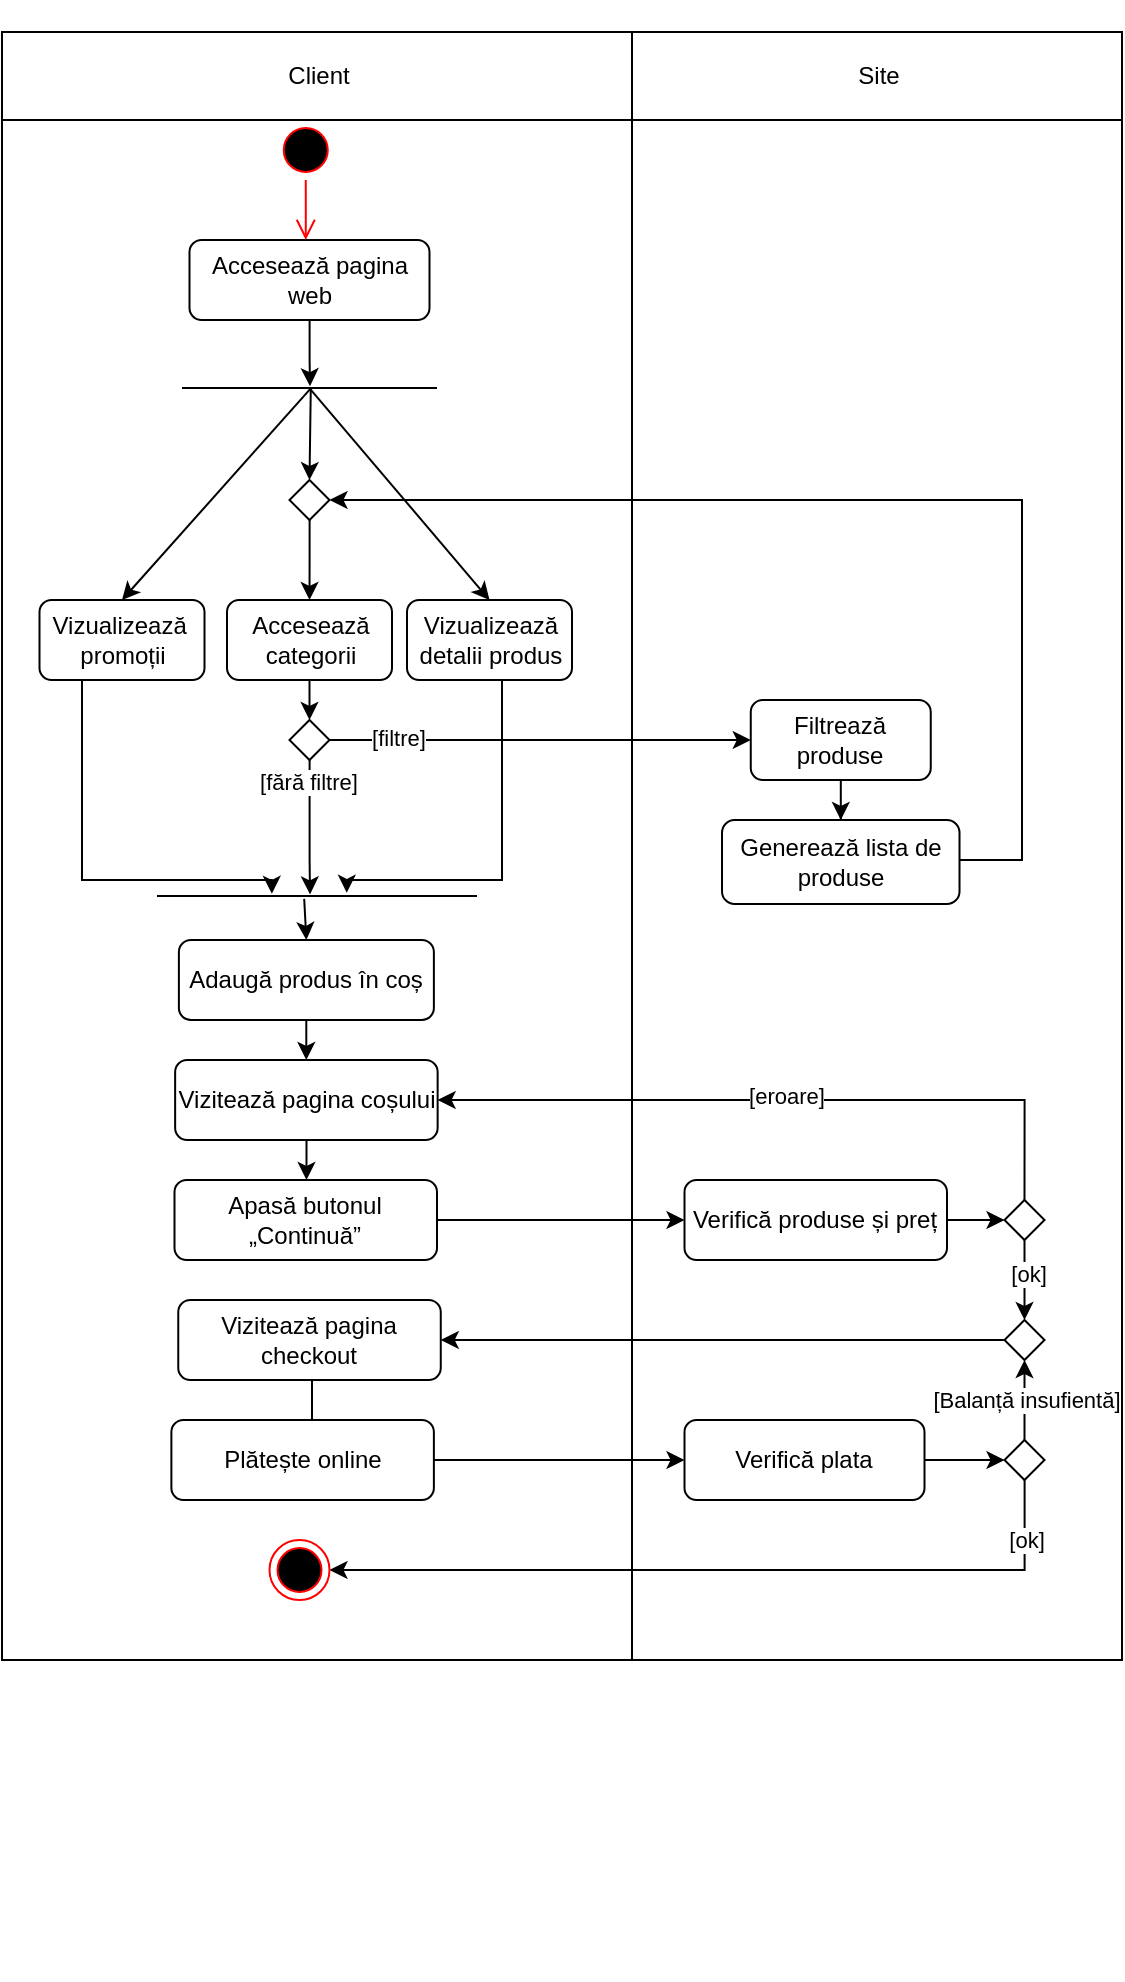 <mxfile version="28.2.4">
  <diagram name="Page-1" id="eWo4FpiTCirwm0ap5gQu">
    <mxGraphModel dx="1803" dy="844" grid="1" gridSize="10" guides="1" tooltips="1" connect="1" arrows="1" fold="1" page="1" pageScale="1" pageWidth="850" pageHeight="1100" math="0" shadow="0">
      <root>
        <mxCell id="0" />
        <mxCell id="1" parent="0" />
        <mxCell id="ZmKEYCcT1N27ZAKzNuRw-8" value="" style="edgeStyle=orthogonalEdgeStyle;html=1;verticalAlign=bottom;endArrow=open;endSize=8;strokeColor=#ff0000;rounded=0;entryX=0.5;entryY=0;entryDx=0;entryDy=0;" edge="1" parent="1" source="ZmKEYCcT1N27ZAKzNuRw-7">
          <mxGeometry relative="1" as="geometry">
            <mxPoint x="330" y="320" as="targetPoint" />
          </mxGeometry>
        </mxCell>
        <mxCell id="ZmKEYCcT1N27ZAKzNuRw-11" style="edgeStyle=orthogonalEdgeStyle;rounded=0;orthogonalLoop=1;jettySize=auto;html=1;entryX=0;entryY=0.5;entryDx=0;entryDy=0;" edge="1" parent="1" target="ZmKEYCcT1N27ZAKzNuRw-25">
          <mxGeometry relative="1" as="geometry">
            <mxPoint x="340" y="400" as="sourcePoint" />
          </mxGeometry>
        </mxCell>
        <mxCell id="ZmKEYCcT1N27ZAKzNuRw-12" value="[Folosește filtre]" style="edgeLabel;html=1;align=center;verticalAlign=middle;resizable=0;points=[];" vertex="1" connectable="0" parent="ZmKEYCcT1N27ZAKzNuRw-11">
          <mxGeometry x="-0.191" y="-1" relative="1" as="geometry">
            <mxPoint x="-4" y="-14" as="offset" />
          </mxGeometry>
        </mxCell>
        <mxCell id="ZmKEYCcT1N27ZAKzNuRw-14" style="edgeStyle=orthogonalEdgeStyle;rounded=0;orthogonalLoop=1;jettySize=auto;html=1;entryX=0;entryY=0.5;entryDx=0;entryDy=0;" edge="1" parent="1" target="ZmKEYCcT1N27ZAKzNuRw-27">
          <mxGeometry relative="1" as="geometry">
            <mxPoint x="340" y="460" as="sourcePoint" />
          </mxGeometry>
        </mxCell>
        <mxCell id="ZmKEYCcT1N27ZAKzNuRw-15" style="edgeStyle=orthogonalEdgeStyle;rounded=0;orthogonalLoop=1;jettySize=auto;html=1;entryX=0.5;entryY=0;entryDx=0;entryDy=0;" edge="1" parent="1" target="ZmKEYCcT1N27ZAKzNuRw-29">
          <mxGeometry relative="1" as="geometry">
            <mxPoint x="330" y="470" as="sourcePoint" />
          </mxGeometry>
        </mxCell>
        <mxCell id="ZmKEYCcT1N27ZAKzNuRw-17" style="edgeStyle=orthogonalEdgeStyle;rounded=0;orthogonalLoop=1;jettySize=auto;html=1;entryX=0.5;entryY=0;entryDx=0;entryDy=0;" edge="1" parent="1" target="ZmKEYCcT1N27ZAKzNuRw-16">
          <mxGeometry relative="1" as="geometry">
            <mxPoint x="330" y="410" as="sourcePoint" />
          </mxGeometry>
        </mxCell>
        <mxCell id="ZmKEYCcT1N27ZAKzNuRw-18" value="[Fără filtre]" style="edgeLabel;html=1;align=center;verticalAlign=middle;resizable=0;points=[];" vertex="1" connectable="0" parent="ZmKEYCcT1N27ZAKzNuRw-17">
          <mxGeometry x="-0.079" y="1" relative="1" as="geometry">
            <mxPoint as="offset" />
          </mxGeometry>
        </mxCell>
        <mxCell id="ZmKEYCcT1N27ZAKzNuRw-19" style="edgeStyle=orthogonalEdgeStyle;rounded=0;orthogonalLoop=1;jettySize=auto;html=1;entryX=0.5;entryY=0;entryDx=0;entryDy=0;" edge="1" parent="1" target="ZmKEYCcT1N27ZAKzNuRw-21">
          <mxGeometry relative="1" as="geometry">
            <mxPoint x="330.029" y="590" as="sourcePoint" />
          </mxGeometry>
        </mxCell>
        <mxCell id="ZmKEYCcT1N27ZAKzNuRw-22" style="edgeStyle=orthogonalEdgeStyle;rounded=0;orthogonalLoop=1;jettySize=auto;html=1;entryX=1;entryY=0.5;entryDx=0;entryDy=0;" edge="1" parent="1" target="ZmKEYCcT1N27ZAKzNuRw-29">
          <mxGeometry relative="1" as="geometry">
            <mxPoint x="475" y="520" as="sourcePoint" />
          </mxGeometry>
        </mxCell>
        <mxCell id="ZmKEYCcT1N27ZAKzNuRw-24" style="edgeStyle=orthogonalEdgeStyle;rounded=0;orthogonalLoop=1;jettySize=auto;html=1;entryX=0.5;entryY=0;entryDx=0;entryDy=0;" edge="1" parent="1" target="ZmKEYCcT1N27ZAKzNuRw-27">
          <mxGeometry relative="1" as="geometry">
            <mxPoint x="535" y="430" as="sourcePoint" />
          </mxGeometry>
        </mxCell>
        <mxCell id="ZmKEYCcT1N27ZAKzNuRw-26" style="edgeStyle=orthogonalEdgeStyle;rounded=0;orthogonalLoop=1;jettySize=auto;html=1;entryX=0.5;entryY=0;entryDx=0;entryDy=0;" edge="1" parent="1" target="ZmKEYCcT1N27ZAKzNuRw-23">
          <mxGeometry relative="1" as="geometry">
            <mxPoint x="535" y="470" as="sourcePoint" />
          </mxGeometry>
        </mxCell>
        <mxCell id="ZmKEYCcT1N27ZAKzNuRw-28" style="edgeStyle=orthogonalEdgeStyle;rounded=0;orthogonalLoop=1;jettySize=auto;html=1;entryX=0.5;entryY=0;entryDx=0;entryDy=0;" edge="1" parent="1" target="ZmKEYCcT1N27ZAKzNuRw-20">
          <mxGeometry relative="1" as="geometry">
            <mxPoint x="330.029" y="529.971" as="sourcePoint" />
          </mxGeometry>
        </mxCell>
        <mxCell id="ZmKEYCcT1N27ZAKzNuRw-33" value="" style="group;movable=1;resizable=1;rotatable=1;deletable=1;editable=1;locked=0;connectable=1;" vertex="1" connectable="0" parent="1">
          <mxGeometry x="120" y="30" width="315" height="990" as="geometry" />
        </mxCell>
        <mxCell id="ZmKEYCcT1N27ZAKzNuRw-2" value="Client" style="html=1;points=[[0,0,0,0,5],[0,1,0,0,-5],[1,0,0,0,5],[1,1,0,0,-5]];perimeter=orthogonalPerimeter;outlineConnect=0;targetShapes=umlLifeline;portConstraint=eastwest;newEdgeStyle={&quot;curved&quot;:0,&quot;rounded&quot;:0};movable=1;resizable=1;rotatable=1;deletable=1;editable=1;locked=0;connectable=1;" vertex="1" parent="ZmKEYCcT1N27ZAKzNuRw-33">
          <mxGeometry y="16" width="315" height="44" as="geometry" />
        </mxCell>
        <mxCell id="ZmKEYCcT1N27ZAKzNuRw-3" value="" style="html=1;points=[[0,0,0,0,5],[0,1,0,0,-5],[1,0,0,0,5],[1,1,0,0,-5]];perimeter=orthogonalPerimeter;outlineConnect=0;targetShapes=umlLifeline;portConstraint=eastwest;newEdgeStyle={&quot;curved&quot;:0,&quot;rounded&quot;:0};movable=1;resizable=1;rotatable=1;deletable=1;editable=1;locked=0;connectable=1;" vertex="1" parent="ZmKEYCcT1N27ZAKzNuRw-33">
          <mxGeometry y="60" width="315" height="770" as="geometry" />
        </mxCell>
        <mxCell id="ZmKEYCcT1N27ZAKzNuRw-73" value="" style="line;strokeWidth=1;fillColor=none;align=left;verticalAlign=middle;spacingTop=-1;spacingLeft=3;spacingRight=3;rotatable=0;labelPosition=right;points=[];portConstraint=eastwest;strokeColor=inherit;" vertex="1" parent="ZmKEYCcT1N27ZAKzNuRw-33">
          <mxGeometry x="41.786" y="170" width="141.429" height="8" as="geometry" />
        </mxCell>
        <mxCell id="ZmKEYCcT1N27ZAKzNuRw-34" value="" style="group;movable=1;resizable=1;rotatable=1;deletable=1;editable=1;locked=0;connectable=1;" vertex="1" connectable="0" parent="1">
          <mxGeometry x="435" y="30" width="245" height="990" as="geometry" />
        </mxCell>
        <mxCell id="ZmKEYCcT1N27ZAKzNuRw-5" value="Site" style="html=1;points=[[0,0,0,0,5],[0,1,0,0,-5],[1,0,0,0,5],[1,1,0,0,-5]];perimeter=orthogonalPerimeter;outlineConnect=0;targetShapes=umlLifeline;portConstraint=eastwest;newEdgeStyle={&quot;curved&quot;:0,&quot;rounded&quot;:0};" vertex="1" parent="ZmKEYCcT1N27ZAKzNuRw-34">
          <mxGeometry y="16" width="245" height="44" as="geometry" />
        </mxCell>
        <mxCell id="ZmKEYCcT1N27ZAKzNuRw-32" value="" style="html=1;points=[[0,0,0,0,5],[0,1,0,0,-5],[1,0,0,0,5],[1,1,0,0,-5]];perimeter=orthogonalPerimeter;outlineConnect=0;targetShapes=umlLifeline;portConstraint=eastwest;newEdgeStyle={&quot;curved&quot;:0,&quot;rounded&quot;:0};" vertex="1" parent="ZmKEYCcT1N27ZAKzNuRw-34">
          <mxGeometry y="60" width="245" height="770" as="geometry" />
        </mxCell>
        <mxCell id="ZmKEYCcT1N27ZAKzNuRw-72" style="edgeStyle=orthogonalEdgeStyle;rounded=0;orthogonalLoop=1;jettySize=auto;html=1;entryX=0.5;entryY=0;entryDx=0;entryDy=0;" edge="1" parent="1" source="ZmKEYCcT1N27ZAKzNuRw-37" target="ZmKEYCcT1N27ZAKzNuRw-38">
          <mxGeometry relative="1" as="geometry" />
        </mxCell>
        <mxCell id="ZmKEYCcT1N27ZAKzNuRw-37" value="Adaugă produs în coș" style="rounded=1;whiteSpace=wrap;html=1;" vertex="1" parent="1">
          <mxGeometry x="208.44" y="500" width="127.5" height="40" as="geometry" />
        </mxCell>
        <mxCell id="ZmKEYCcT1N27ZAKzNuRw-59" style="edgeStyle=orthogonalEdgeStyle;rounded=0;orthogonalLoop=1;jettySize=auto;html=1;entryX=0.5;entryY=0;entryDx=0;entryDy=0;" edge="1" parent="1" source="ZmKEYCcT1N27ZAKzNuRw-38" target="ZmKEYCcT1N27ZAKzNuRw-40">
          <mxGeometry relative="1" as="geometry" />
        </mxCell>
        <mxCell id="ZmKEYCcT1N27ZAKzNuRw-38" value="Vizitează pagina coșului" style="rounded=1;whiteSpace=wrap;html=1;" vertex="1" parent="1">
          <mxGeometry x="206.57" y="560" width="131.25" height="40" as="geometry" />
        </mxCell>
        <mxCell id="ZmKEYCcT1N27ZAKzNuRw-49" style="edgeStyle=orthogonalEdgeStyle;rounded=0;orthogonalLoop=1;jettySize=auto;html=1;entryX=0;entryY=0.5;entryDx=0;entryDy=0;" edge="1" parent="1" source="ZmKEYCcT1N27ZAKzNuRw-40" target="ZmKEYCcT1N27ZAKzNuRw-42">
          <mxGeometry relative="1" as="geometry" />
        </mxCell>
        <mxCell id="ZmKEYCcT1N27ZAKzNuRw-40" value="Apasă butonul „Continuă”" style="rounded=1;whiteSpace=wrap;html=1;" vertex="1" parent="1">
          <mxGeometry x="206.25" y="620" width="131.25" height="40" as="geometry" />
        </mxCell>
        <mxCell id="ZmKEYCcT1N27ZAKzNuRw-43" style="edgeStyle=orthogonalEdgeStyle;rounded=0;orthogonalLoop=1;jettySize=auto;html=1;entryX=1;entryY=0.5;entryDx=0;entryDy=0;exitX=0.5;exitY=0;exitDx=0;exitDy=0;" edge="1" parent="1" source="ZmKEYCcT1N27ZAKzNuRw-53" target="ZmKEYCcT1N27ZAKzNuRw-38">
          <mxGeometry relative="1" as="geometry">
            <Array as="points">
              <mxPoint x="631" y="580" />
            </Array>
          </mxGeometry>
        </mxCell>
        <mxCell id="ZmKEYCcT1N27ZAKzNuRw-44" value="[eroare]" style="edgeLabel;html=1;align=center;verticalAlign=middle;resizable=0;points=[];" vertex="1" connectable="0" parent="ZmKEYCcT1N27ZAKzNuRw-43">
          <mxGeometry x="-0.012" y="-2" relative="1" as="geometry">
            <mxPoint as="offset" />
          </mxGeometry>
        </mxCell>
        <mxCell id="ZmKEYCcT1N27ZAKzNuRw-50" style="edgeStyle=orthogonalEdgeStyle;rounded=0;orthogonalLoop=1;jettySize=auto;html=1;exitX=0.5;exitY=1;exitDx=0;exitDy=0;" edge="1" parent="1" source="ZmKEYCcT1N27ZAKzNuRw-53" target="ZmKEYCcT1N27ZAKzNuRw-64">
          <mxGeometry relative="1" as="geometry">
            <Array as="points" />
          </mxGeometry>
        </mxCell>
        <mxCell id="ZmKEYCcT1N27ZAKzNuRw-51" value="[ok]" style="edgeLabel;html=1;align=center;verticalAlign=middle;resizable=0;points=[];" vertex="1" connectable="0" parent="ZmKEYCcT1N27ZAKzNuRw-50">
          <mxGeometry x="-0.185" y="1" relative="1" as="geometry">
            <mxPoint as="offset" />
          </mxGeometry>
        </mxCell>
        <mxCell id="ZmKEYCcT1N27ZAKzNuRw-55" style="edgeStyle=orthogonalEdgeStyle;rounded=0;orthogonalLoop=1;jettySize=auto;html=1;entryX=0;entryY=0.5;entryDx=0;entryDy=0;" edge="1" parent="1" source="ZmKEYCcT1N27ZAKzNuRw-42" target="ZmKEYCcT1N27ZAKzNuRw-53">
          <mxGeometry relative="1" as="geometry" />
        </mxCell>
        <mxCell id="ZmKEYCcT1N27ZAKzNuRw-42" value="Verifică produse și preț" style="rounded=1;whiteSpace=wrap;html=1;" vertex="1" parent="1">
          <mxGeometry x="461.25" y="620" width="131.25" height="40" as="geometry" />
        </mxCell>
        <mxCell id="ZmKEYCcT1N27ZAKzNuRw-60" style="edgeStyle=orthogonalEdgeStyle;rounded=0;orthogonalLoop=1;jettySize=auto;html=1;entryX=0.5;entryY=0;entryDx=0;entryDy=0;" edge="1" parent="1" source="ZmKEYCcT1N27ZAKzNuRw-46" target="ZmKEYCcT1N27ZAKzNuRw-58">
          <mxGeometry relative="1" as="geometry">
            <Array as="points">
              <mxPoint x="275" y="780" />
            </Array>
          </mxGeometry>
        </mxCell>
        <mxCell id="ZmKEYCcT1N27ZAKzNuRw-46" value="Vizitează pagina checkout" style="rounded=1;whiteSpace=wrap;html=1;" vertex="1" parent="1">
          <mxGeometry x="208.13" y="680" width="131.25" height="40" as="geometry" />
        </mxCell>
        <mxCell id="ZmKEYCcT1N27ZAKzNuRw-53" value="" style="rhombus;aspect=fixed;" vertex="1" parent="1">
          <mxGeometry x="621.25" y="630" width="20" height="20" as="geometry" />
        </mxCell>
        <mxCell id="ZmKEYCcT1N27ZAKzNuRw-69" style="edgeStyle=orthogonalEdgeStyle;rounded=0;orthogonalLoop=1;jettySize=auto;html=1;entryX=0;entryY=0.5;entryDx=0;entryDy=0;" edge="1" parent="1" source="ZmKEYCcT1N27ZAKzNuRw-58" target="ZmKEYCcT1N27ZAKzNuRw-61">
          <mxGeometry relative="1" as="geometry" />
        </mxCell>
        <mxCell id="ZmKEYCcT1N27ZAKzNuRw-58" value="Plătește online" style="rounded=1;whiteSpace=wrap;html=1;" vertex="1" parent="1">
          <mxGeometry x="204.69" y="740" width="131.25" height="40" as="geometry" />
        </mxCell>
        <mxCell id="ZmKEYCcT1N27ZAKzNuRw-63" style="edgeStyle=orthogonalEdgeStyle;rounded=0;orthogonalLoop=1;jettySize=auto;html=1;entryX=0;entryY=0.5;entryDx=0;entryDy=0;" edge="1" parent="1" source="ZmKEYCcT1N27ZAKzNuRw-61" target="ZmKEYCcT1N27ZAKzNuRw-62">
          <mxGeometry relative="1" as="geometry" />
        </mxCell>
        <mxCell id="ZmKEYCcT1N27ZAKzNuRw-61" value="Verifică plata" style="rounded=1;whiteSpace=wrap;html=1;" vertex="1" parent="1">
          <mxGeometry x="461.25" y="740" width="120" height="40" as="geometry" />
        </mxCell>
        <mxCell id="ZmKEYCcT1N27ZAKzNuRw-66" style="edgeStyle=orthogonalEdgeStyle;rounded=0;orthogonalLoop=1;jettySize=auto;html=1;entryX=0.5;entryY=1;entryDx=0;entryDy=0;" edge="1" parent="1" source="ZmKEYCcT1N27ZAKzNuRw-62" target="ZmKEYCcT1N27ZAKzNuRw-64">
          <mxGeometry relative="1" as="geometry" />
        </mxCell>
        <mxCell id="ZmKEYCcT1N27ZAKzNuRw-67" value="[Balanță insufientă]" style="edgeLabel;html=1;align=center;verticalAlign=middle;resizable=0;points=[];" vertex="1" connectable="0" parent="ZmKEYCcT1N27ZAKzNuRw-66">
          <mxGeometry x="-0.24" y="2" relative="1" as="geometry">
            <mxPoint x="2" y="-5" as="offset" />
          </mxGeometry>
        </mxCell>
        <mxCell id="ZmKEYCcT1N27ZAKzNuRw-70" style="edgeStyle=orthogonalEdgeStyle;rounded=0;orthogonalLoop=1;jettySize=auto;html=1;entryX=1;entryY=0.5;entryDx=0;entryDy=0;" edge="1" parent="1" source="ZmKEYCcT1N27ZAKzNuRw-62" target="ZmKEYCcT1N27ZAKzNuRw-68">
          <mxGeometry relative="1" as="geometry">
            <Array as="points">
              <mxPoint x="631" y="815" />
            </Array>
          </mxGeometry>
        </mxCell>
        <mxCell id="ZmKEYCcT1N27ZAKzNuRw-71" value="[ok]" style="edgeLabel;html=1;align=center;verticalAlign=middle;resizable=0;points=[];" vertex="1" connectable="0" parent="ZmKEYCcT1N27ZAKzNuRw-70">
          <mxGeometry x="-0.829" y="-2" relative="1" as="geometry">
            <mxPoint x="2" y="-4" as="offset" />
          </mxGeometry>
        </mxCell>
        <mxCell id="ZmKEYCcT1N27ZAKzNuRw-62" value="" style="rhombus;aspect=fixed;" vertex="1" parent="1">
          <mxGeometry x="621.25" y="750" width="20" height="20" as="geometry" />
        </mxCell>
        <mxCell id="ZmKEYCcT1N27ZAKzNuRw-65" style="edgeStyle=orthogonalEdgeStyle;rounded=0;orthogonalLoop=1;jettySize=auto;html=1;entryX=1;entryY=0.5;entryDx=0;entryDy=0;" edge="1" parent="1" source="ZmKEYCcT1N27ZAKzNuRw-64" target="ZmKEYCcT1N27ZAKzNuRw-46">
          <mxGeometry relative="1" as="geometry" />
        </mxCell>
        <mxCell id="ZmKEYCcT1N27ZAKzNuRw-64" value="" style="rhombus;aspect=fixed;" vertex="1" parent="1">
          <mxGeometry x="621.25" y="690" width="20" height="20" as="geometry" />
        </mxCell>
        <mxCell id="ZmKEYCcT1N27ZAKzNuRw-68" value="" style="ellipse;html=1;shape=endState;fillColor=#000000;strokeColor=#ff0000;" vertex="1" parent="1">
          <mxGeometry x="253.75" y="800" width="30" height="30" as="geometry" />
        </mxCell>
        <mxCell id="ZmKEYCcT1N27ZAKzNuRw-92" style="rounded=0;orthogonalLoop=1;jettySize=auto;html=1;edgeStyle=orthogonalEdgeStyle;entryX=0.359;entryY=0.365;entryDx=0;entryDy=0;entryPerimeter=0;" edge="1" parent="1" source="ZmKEYCcT1N27ZAKzNuRw-76" target="ZmKEYCcT1N27ZAKzNuRw-86">
          <mxGeometry relative="1" as="geometry">
            <mxPoint x="270" y="480" as="targetPoint" />
            <Array as="points">
              <mxPoint x="160" y="470" />
              <mxPoint x="255" y="470" />
            </Array>
          </mxGeometry>
        </mxCell>
        <mxCell id="ZmKEYCcT1N27ZAKzNuRw-76" value="&lt;div&gt;Vizualizează&amp;nbsp;&lt;/div&gt;&lt;div&gt;promoții&lt;/div&gt;" style="rounded=1;whiteSpace=wrap;html=1;" vertex="1" parent="1">
          <mxGeometry x="138.75" y="330" width="82.5" height="40" as="geometry" />
        </mxCell>
        <mxCell id="ZmKEYCcT1N27ZAKzNuRw-74" value="Accesează pagina web" style="rounded=1;whiteSpace=wrap;html=1;" vertex="1" parent="1">
          <mxGeometry x="213.75" y="150" width="120" height="40" as="geometry" />
        </mxCell>
        <mxCell id="ZmKEYCcT1N27ZAKzNuRw-90" style="edgeStyle=orthogonalEdgeStyle;rounded=0;orthogonalLoop=1;jettySize=auto;html=1;entryX=0.5;entryY=0;entryDx=0;entryDy=0;" edge="1" parent="1" source="ZmKEYCcT1N27ZAKzNuRw-77" target="ZmKEYCcT1N27ZAKzNuRw-89">
          <mxGeometry relative="1" as="geometry" />
        </mxCell>
        <mxCell id="ZmKEYCcT1N27ZAKzNuRw-77" value="&lt;div&gt;Accesează&lt;/div&gt;&lt;div&gt;categorii&lt;/div&gt;" style="rounded=1;whiteSpace=wrap;html=1;" vertex="1" parent="1">
          <mxGeometry x="232.5" y="330" width="82.5" height="40" as="geometry" />
        </mxCell>
        <mxCell id="ZmKEYCcT1N27ZAKzNuRw-93" style="rounded=0;orthogonalLoop=1;jettySize=auto;html=1;edgeStyle=orthogonalEdgeStyle;entryX=0.593;entryY=0.301;entryDx=0;entryDy=0;entryPerimeter=0;" edge="1" parent="1" source="ZmKEYCcT1N27ZAKzNuRw-78" target="ZmKEYCcT1N27ZAKzNuRw-86">
          <mxGeometry relative="1" as="geometry">
            <mxPoint x="280" y="480" as="targetPoint" />
            <Array as="points">
              <mxPoint x="370" y="470" />
              <mxPoint x="292" y="470" />
            </Array>
          </mxGeometry>
        </mxCell>
        <mxCell id="ZmKEYCcT1N27ZAKzNuRw-78" value="Vizualizează detalii produs" style="rounded=1;whiteSpace=wrap;html=1;" vertex="1" parent="1">
          <mxGeometry x="322.5" y="330" width="82.5" height="40" as="geometry" />
        </mxCell>
        <mxCell id="ZmKEYCcT1N27ZAKzNuRw-80" style="rounded=0;orthogonalLoop=1;jettySize=auto;html=1;entryX=0.5;entryY=0;entryDx=0;entryDy=0;exitX=0.503;exitY=0.569;exitDx=0;exitDy=0;exitPerimeter=0;" edge="1" parent="1" source="ZmKEYCcT1N27ZAKzNuRw-82" target="ZmKEYCcT1N27ZAKzNuRw-78">
          <mxGeometry relative="1" as="geometry">
            <mxPoint x="280" y="230" as="sourcePoint" />
            <mxPoint x="334.38" y="270" as="targetPoint" />
          </mxGeometry>
        </mxCell>
        <mxCell id="ZmKEYCcT1N27ZAKzNuRw-79" style="rounded=0;orthogonalLoop=1;jettySize=auto;html=1;entryX=0.5;entryY=0;entryDx=0;entryDy=0;exitX=0.505;exitY=0.556;exitDx=0;exitDy=0;exitPerimeter=0;" edge="1" parent="1" source="ZmKEYCcT1N27ZAKzNuRw-82" target="ZmKEYCcT1N27ZAKzNuRw-97">
          <mxGeometry relative="1" as="geometry">
            <mxPoint x="274" y="230" as="sourcePoint" />
            <mxPoint x="294.38" y="270" as="targetPoint" />
          </mxGeometry>
        </mxCell>
        <mxCell id="ZmKEYCcT1N27ZAKzNuRw-75" style="rounded=0;orthogonalLoop=1;jettySize=auto;html=1;entryX=0.5;entryY=0;entryDx=0;entryDy=0;exitX=0.505;exitY=0.528;exitDx=0;exitDy=0;exitPerimeter=0;" edge="1" parent="1" source="ZmKEYCcT1N27ZAKzNuRw-82" target="ZmKEYCcT1N27ZAKzNuRw-76">
          <mxGeometry relative="1" as="geometry">
            <mxPoint x="270" y="230" as="sourcePoint" />
          </mxGeometry>
        </mxCell>
        <mxCell id="ZmKEYCcT1N27ZAKzNuRw-35" value="" style="ellipse;html=1;shape=startState;fillColor=#000000;strokeColor=#ff0000;" vertex="1" parent="1">
          <mxGeometry x="256.88" y="90" width="30" height="30" as="geometry" />
        </mxCell>
        <mxCell id="ZmKEYCcT1N27ZAKzNuRw-36" value="" style="edgeStyle=orthogonalEdgeStyle;html=1;verticalAlign=bottom;endArrow=open;endSize=8;strokeColor=#ff0000;rounded=0;" edge="1" source="ZmKEYCcT1N27ZAKzNuRw-35" parent="1">
          <mxGeometry relative="1" as="geometry">
            <mxPoint x="271.88" y="150" as="targetPoint" />
          </mxGeometry>
        </mxCell>
        <mxCell id="ZmKEYCcT1N27ZAKzNuRw-82" value="" style="line;strokeWidth=1;fillColor=none;align=left;verticalAlign=middle;spacingTop=-1;spacingLeft=3;spacingRight=3;rotatable=0;labelPosition=right;points=[];portConstraint=eastwest;strokeColor=inherit;" vertex="1" parent="1">
          <mxGeometry x="210" y="220" width="127.5" height="8" as="geometry" />
        </mxCell>
        <mxCell id="ZmKEYCcT1N27ZAKzNuRw-83" style="edgeStyle=orthogonalEdgeStyle;rounded=0;orthogonalLoop=1;jettySize=auto;html=1;entryX=0.502;entryY=0.388;entryDx=0;entryDy=0;entryPerimeter=0;" edge="1" parent="1" source="ZmKEYCcT1N27ZAKzNuRw-74" target="ZmKEYCcT1N27ZAKzNuRw-82">
          <mxGeometry relative="1" as="geometry">
            <Array as="points">
              <mxPoint x="274" y="210" />
              <mxPoint x="274" y="210" />
            </Array>
          </mxGeometry>
        </mxCell>
        <mxCell id="ZmKEYCcT1N27ZAKzNuRw-86" value="" style="line;strokeWidth=1;fillColor=none;align=left;verticalAlign=middle;spacingTop=-1;spacingLeft=3;spacingRight=3;rotatable=0;labelPosition=right;points=[];portConstraint=eastwest;strokeColor=inherit;" vertex="1" parent="1">
          <mxGeometry x="197.5" y="474" width="160" height="8" as="geometry" />
        </mxCell>
        <mxCell id="ZmKEYCcT1N27ZAKzNuRw-88" value="" style="endArrow=classic;html=1;rounded=0;entryX=0.5;entryY=0;entryDx=0;entryDy=0;exitX=0.46;exitY=0.679;exitDx=0;exitDy=0;exitPerimeter=0;" edge="1" parent="1" source="ZmKEYCcT1N27ZAKzNuRw-86" target="ZmKEYCcT1N27ZAKzNuRw-37">
          <mxGeometry width="50" height="50" relative="1" as="geometry">
            <mxPoint x="220" y="540" as="sourcePoint" />
            <mxPoint x="270" y="490" as="targetPoint" />
          </mxGeometry>
        </mxCell>
        <mxCell id="ZmKEYCcT1N27ZAKzNuRw-91" style="edgeStyle=orthogonalEdgeStyle;rounded=0;orthogonalLoop=1;jettySize=auto;html=1;entryX=0.482;entryY=0.403;entryDx=0;entryDy=0;entryPerimeter=0;" edge="1" parent="1" source="ZmKEYCcT1N27ZAKzNuRw-89" target="ZmKEYCcT1N27ZAKzNuRw-86">
          <mxGeometry relative="1" as="geometry">
            <mxPoint x="270" y="480" as="targetPoint" />
            <Array as="points">
              <mxPoint x="274" y="460" />
              <mxPoint x="274" y="460" />
              <mxPoint x="274" y="477" />
            </Array>
          </mxGeometry>
        </mxCell>
        <mxCell id="ZmKEYCcT1N27ZAKzNuRw-101" value="[fără filtre]" style="edgeLabel;html=1;align=center;verticalAlign=middle;resizable=0;points=[];" vertex="1" connectable="0" parent="ZmKEYCcT1N27ZAKzNuRw-91">
          <mxGeometry x="-0.669" y="-1" relative="1" as="geometry">
            <mxPoint as="offset" />
          </mxGeometry>
        </mxCell>
        <mxCell id="ZmKEYCcT1N27ZAKzNuRw-102" style="edgeStyle=orthogonalEdgeStyle;rounded=0;orthogonalLoop=1;jettySize=auto;html=1;entryX=0;entryY=0.5;entryDx=0;entryDy=0;" edge="1" parent="1" source="ZmKEYCcT1N27ZAKzNuRw-89" target="ZmKEYCcT1N27ZAKzNuRw-95">
          <mxGeometry relative="1" as="geometry" />
        </mxCell>
        <mxCell id="ZmKEYCcT1N27ZAKzNuRw-103" value="[filtre]" style="edgeLabel;html=1;align=center;verticalAlign=middle;resizable=0;points=[];" vertex="1" connectable="0" parent="ZmKEYCcT1N27ZAKzNuRw-102">
          <mxGeometry x="-0.681" y="1" relative="1" as="geometry">
            <mxPoint as="offset" />
          </mxGeometry>
        </mxCell>
        <mxCell id="ZmKEYCcT1N27ZAKzNuRw-89" value="" style="rhombus;aspect=fixed;" vertex="1" parent="1">
          <mxGeometry x="263.75" y="390" width="20" height="20" as="geometry" />
        </mxCell>
        <mxCell id="ZmKEYCcT1N27ZAKzNuRw-99" style="edgeStyle=orthogonalEdgeStyle;rounded=0;orthogonalLoop=1;jettySize=auto;html=1;" edge="1" parent="1" source="ZmKEYCcT1N27ZAKzNuRw-95" target="ZmKEYCcT1N27ZAKzNuRw-96">
          <mxGeometry relative="1" as="geometry" />
        </mxCell>
        <mxCell id="ZmKEYCcT1N27ZAKzNuRw-95" value="Filtrează produse" style="rounded=1;whiteSpace=wrap;html=1;" vertex="1" parent="1">
          <mxGeometry x="494.38" y="380" width="90" height="40" as="geometry" />
        </mxCell>
        <mxCell id="ZmKEYCcT1N27ZAKzNuRw-100" style="edgeStyle=orthogonalEdgeStyle;rounded=0;orthogonalLoop=1;jettySize=auto;html=1;entryX=1;entryY=0.5;entryDx=0;entryDy=0;" edge="1" parent="1" source="ZmKEYCcT1N27ZAKzNuRw-96" target="ZmKEYCcT1N27ZAKzNuRw-97">
          <mxGeometry relative="1" as="geometry">
            <Array as="points">
              <mxPoint x="630" y="460" />
              <mxPoint x="630" y="280" />
            </Array>
          </mxGeometry>
        </mxCell>
        <mxCell id="ZmKEYCcT1N27ZAKzNuRw-96" value="Generează lista de produse" style="rounded=1;whiteSpace=wrap;html=1;" vertex="1" parent="1">
          <mxGeometry x="480.01" y="440" width="118.75" height="42" as="geometry" />
        </mxCell>
        <mxCell id="ZmKEYCcT1N27ZAKzNuRw-98" style="edgeStyle=orthogonalEdgeStyle;rounded=0;orthogonalLoop=1;jettySize=auto;html=1;" edge="1" parent="1" source="ZmKEYCcT1N27ZAKzNuRw-97">
          <mxGeometry relative="1" as="geometry">
            <mxPoint x="273.75" y="330" as="targetPoint" />
          </mxGeometry>
        </mxCell>
        <mxCell id="ZmKEYCcT1N27ZAKzNuRw-97" value="" style="rhombus;aspect=fixed;" vertex="1" parent="1">
          <mxGeometry x="263.75" y="270" width="20" height="20" as="geometry" />
        </mxCell>
      </root>
    </mxGraphModel>
  </diagram>
</mxfile>
